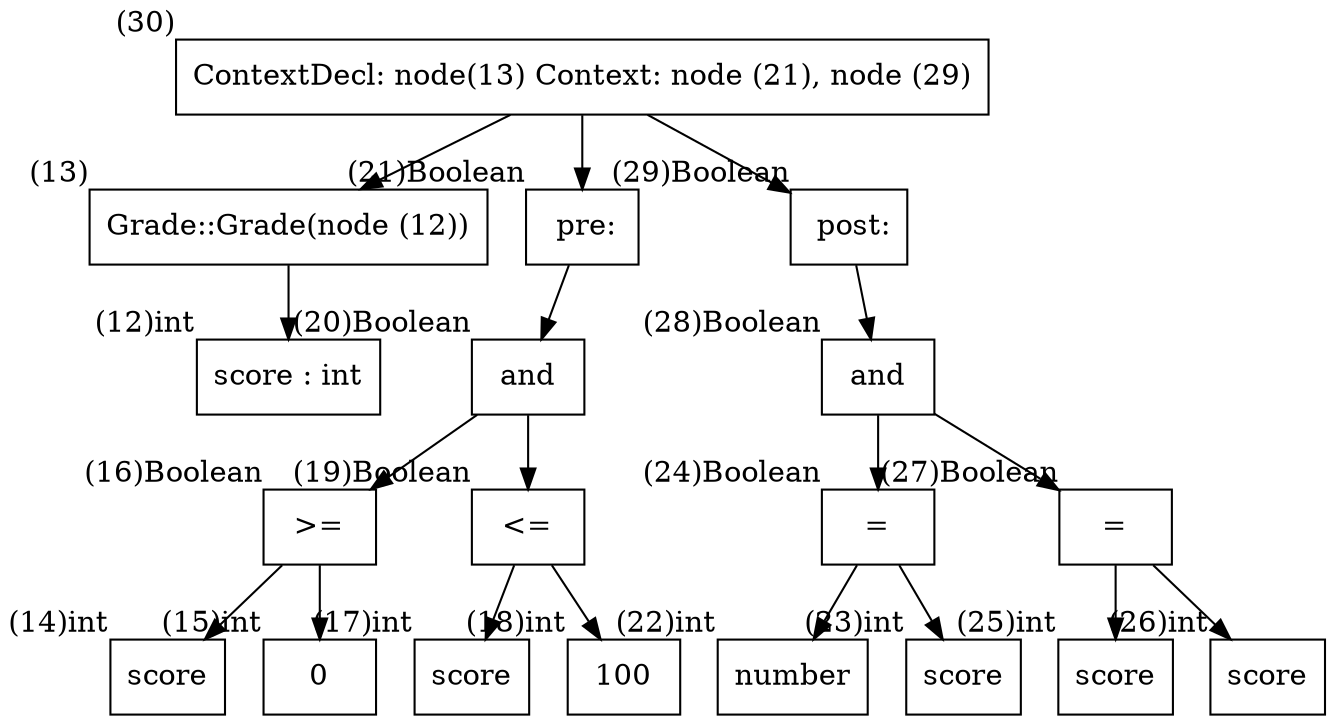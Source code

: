 digraph AST {
  node [shape=box];
  n30 [label="ContextDecl: node(13) Context: node (21), node (29)", xlabel="(30)"];
  n30 -> n13;
  n30 -> n21;
  n30 -> n29;
  n13 [label="Grade::Grade(node (12))", xlabel="(13)"];
  n13 -> n12;
  n21 [label=" pre:", xlabel="(21)Boolean"];
  n21 -> n20;
  n29 [label=" post:", xlabel="(29)Boolean"];
  n29 -> n28;
  n12 [label="score : int", xlabel="(12)int"];
  n20 [label="and", xlabel="(20)Boolean"];
  n20 -> n16;
  n20 -> n19;
  n28 [label="and", xlabel="(28)Boolean"];
  n28 -> n24;
  n28 -> n27;
  n16 [label=">=", xlabel="(16)Boolean"];
  n16 -> n14;
  n16 -> n15;
  n19 [label="<=", xlabel="(19)Boolean"];
  n19 -> n17;
  n19 -> n18;
  n24 [label="=", xlabel="(24)Boolean"];
  n24 -> n22;
  n24 -> n23;
  n27 [label="=", xlabel="(27)Boolean"];
  n27 -> n25;
  n27 -> n26;
  n14 [label="score", xlabel="(14)int"];
  n15 [label="0", xlabel="(15)int"];
  n17 [label="score", xlabel="(17)int"];
  n18 [label="100", xlabel="(18)int"];
  n22 [label="number", xlabel="(22)int"];
  n23 [label="score", xlabel="(23)int"];
  n25 [label="score", xlabel="(25)int"];
  n26 [label="score", xlabel="(26)int"];
}
